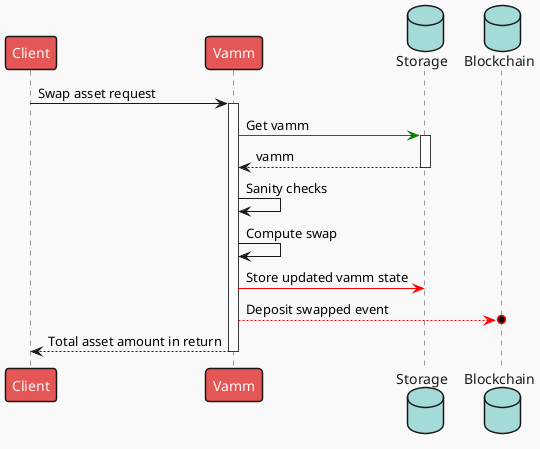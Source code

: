 @startuml
skinparam responseMessageBelowArrow true
'autoactivate on
!theme mars

participant "Client" as client
participant "Vamm" as vamm
database "Storage" as svamm
database "Blockchain" as bc

client -> vamm++: Swap asset request
vamm -[#green]> svamm++: Get vamm
svamm --> vamm--: vamm
vamm -> vamm: Sanity checks
vamm -> vamm: Compute swap
vamm -[#red]> svamm: Store updated vamm state
vamm -[#red]->o bc: Deposit swapped event
vamm --> client--: Total asset amount in return
@enduml

